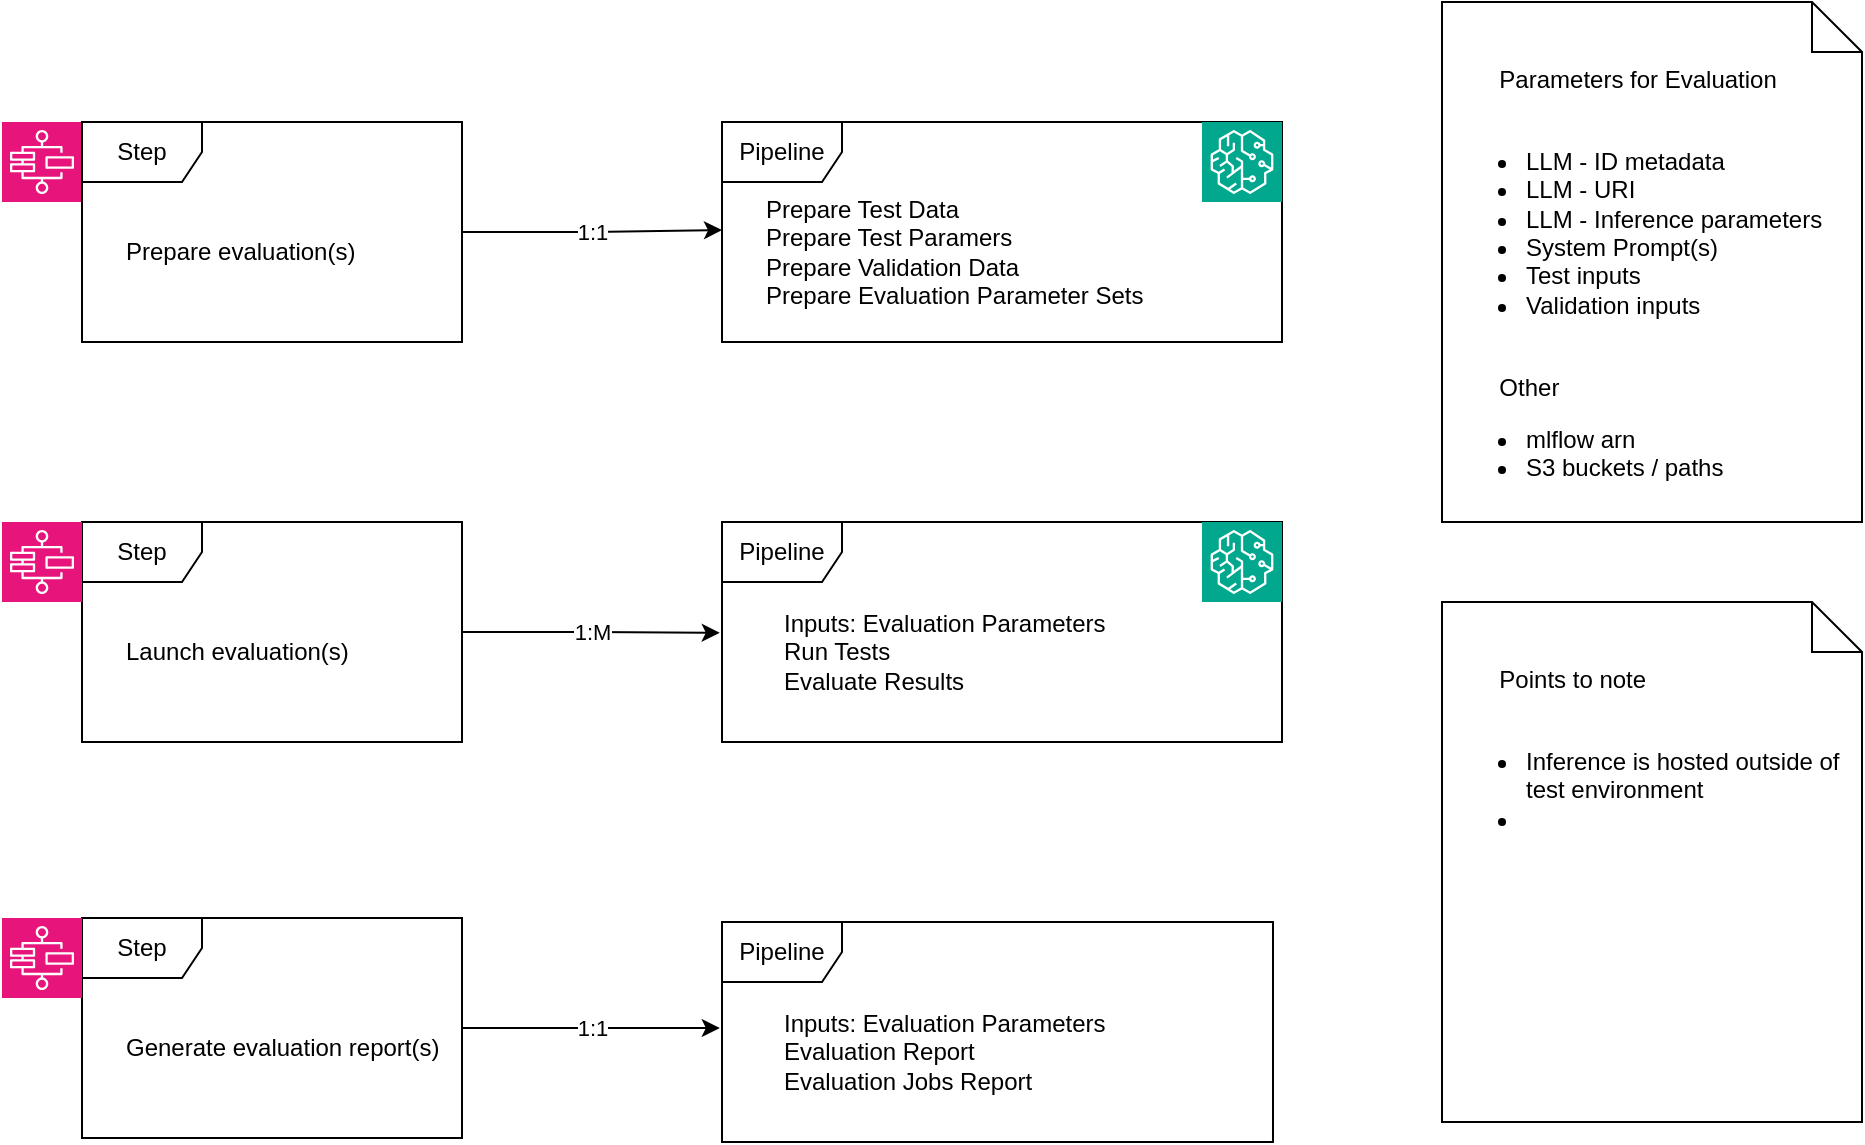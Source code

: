 <mxfile version="26.1.1" pages="2">
  <diagram id="ngJmx8n6OoDO5knUs8To" name="Initial High-Level Vision">
    <mxGraphModel dx="1809" dy="652" grid="1" gridSize="10" guides="1" tooltips="1" connect="1" arrows="1" fold="1" page="1" pageScale="1" pageWidth="850" pageHeight="1100" math="0" shadow="0">
      <root>
        <mxCell id="0" />
        <mxCell id="1" parent="0" />
        <mxCell id="WLTVDFbaAvqnZJECws67-2" value="" style="sketch=0;points=[[0,0,0],[0.25,0,0],[0.5,0,0],[0.75,0,0],[1,0,0],[0,1,0],[0.25,1,0],[0.5,1,0],[0.75,1,0],[1,1,0],[0,0.25,0],[0,0.5,0],[0,0.75,0],[1,0.25,0],[1,0.5,0],[1,0.75,0]];outlineConnect=0;fontColor=#232F3E;fillColor=#E7157B;strokeColor=#ffffff;dashed=0;verticalLabelPosition=bottom;verticalAlign=top;align=center;html=1;fontSize=12;fontStyle=0;aspect=fixed;shape=mxgraph.aws4.resourceIcon;resIcon=mxgraph.aws4.step_functions;" parent="1" vertex="1">
          <mxGeometry x="-40" y="120" width="40" height="40" as="geometry" />
        </mxCell>
        <mxCell id="WLTVDFbaAvqnZJECws67-6" value="" style="group" parent="1" vertex="1" connectable="0">
          <mxGeometry x="320" y="120" width="280" height="110" as="geometry" />
        </mxCell>
        <mxCell id="WLTVDFbaAvqnZJECws67-4" value="Pipeline" style="shape=umlFrame;whiteSpace=wrap;html=1;pointerEvents=0;" parent="WLTVDFbaAvqnZJECws67-6" vertex="1">
          <mxGeometry width="280" height="110" as="geometry" />
        </mxCell>
        <mxCell id="WLTVDFbaAvqnZJECws67-5" value="Prepare Test Data&lt;div&gt;Prepare Test Paramers&lt;/div&gt;&lt;div&gt;Prepare Validation Data&lt;/div&gt;&lt;div&gt;Prepare Evaluation Parameter Sets&lt;/div&gt;" style="text;html=1;align=left;verticalAlign=middle;resizable=0;points=[];autosize=1;strokeColor=none;fillColor=none;" parent="WLTVDFbaAvqnZJECws67-6" vertex="1">
          <mxGeometry x="20.003" y="30" width="210" height="70" as="geometry" />
        </mxCell>
        <mxCell id="WLTVDFbaAvqnZJECws67-7" value="" style="group" parent="1" vertex="1" connectable="0">
          <mxGeometry x="320" y="320" width="290" height="110" as="geometry" />
        </mxCell>
        <mxCell id="WLTVDFbaAvqnZJECws67-8" value="Pipeline" style="shape=umlFrame;whiteSpace=wrap;html=1;pointerEvents=0;" parent="WLTVDFbaAvqnZJECws67-7" vertex="1">
          <mxGeometry width="280" height="110" as="geometry" />
        </mxCell>
        <mxCell id="WLTVDFbaAvqnZJECws67-9" value="&lt;div&gt;Inputs: Evaluation Parameters&lt;/div&gt;&lt;div&gt;&lt;span style=&quot;background-color: transparent; color: light-dark(rgb(0, 0, 0), rgb(255, 255, 255));&quot;&gt;Run Tests&amp;nbsp;&lt;/span&gt;&lt;/div&gt;&lt;div&gt;&lt;span style=&quot;background-color: transparent; color: light-dark(rgb(0, 0, 0), rgb(255, 255, 255));&quot;&gt;Evaluate Results&lt;/span&gt;&lt;/div&gt;" style="text;html=1;align=left;verticalAlign=middle;resizable=0;points=[];autosize=1;strokeColor=none;fillColor=none;" parent="WLTVDFbaAvqnZJECws67-7" vertex="1">
          <mxGeometry x="29.004" y="35" width="180" height="60" as="geometry" />
        </mxCell>
        <mxCell id="WLTVDFbaAvqnZJECws67-39" value="" style="sketch=0;points=[[0,0,0],[0.25,0,0],[0.5,0,0],[0.75,0,0],[1,0,0],[0,1,0],[0.25,1,0],[0.5,1,0],[0.75,1,0],[1,1,0],[0,0.25,0],[0,0.5,0],[0,0.75,0],[1,0.25,0],[1,0.5,0],[1,0.75,0]];outlineConnect=0;fontColor=#232F3E;fillColor=#01A88D;strokeColor=#ffffff;dashed=0;verticalLabelPosition=bottom;verticalAlign=top;align=center;html=1;fontSize=12;fontStyle=0;aspect=fixed;shape=mxgraph.aws4.resourceIcon;resIcon=mxgraph.aws4.sagemaker;" parent="WLTVDFbaAvqnZJECws67-7" vertex="1">
          <mxGeometry x="240" width="40" height="40" as="geometry" />
        </mxCell>
        <mxCell id="WLTVDFbaAvqnZJECws67-10" value="&amp;nbsp; &amp;nbsp; &amp;nbsp; &amp;nbsp; Parameters for Evaluation&lt;div&gt;&lt;br&gt;&lt;/div&gt;&lt;div style=&quot;&quot;&gt;&lt;ul&gt;&lt;li style=&quot;&quot;&gt;LLM - ID metadata&lt;/li&gt;&lt;li style=&quot;&quot;&gt;LLM - URI&lt;/li&gt;&lt;li style=&quot;&quot;&gt;LLM - Inference parameters&lt;/li&gt;&lt;li style=&quot;&quot;&gt;System Prompt(s)&lt;/li&gt;&lt;li style=&quot;&quot;&gt;Test inputs&lt;/li&gt;&lt;li style=&quot;&quot;&gt;Validation inputs&amp;nbsp;&lt;/li&gt;&lt;/ul&gt;&lt;div&gt;&lt;br&gt;&lt;/div&gt;&lt;div&gt;&lt;span style=&quot;white-space: pre;&quot;&gt;&#x9;&lt;/span&gt;Other&lt;/div&gt;&lt;div&gt;&lt;ul&gt;&lt;li&gt;mlflow arn&lt;/li&gt;&lt;li&gt;S3 buckets / paths&lt;/li&gt;&lt;/ul&gt;&lt;/div&gt;&lt;/div&gt;" style="shape=note2;boundedLbl=1;whiteSpace=wrap;html=1;size=25;verticalAlign=top;align=left;" parent="1" vertex="1">
          <mxGeometry x="680" y="60" width="210" height="260" as="geometry" />
        </mxCell>
        <mxCell id="WLTVDFbaAvqnZJECws67-14" value="" style="group" parent="1" vertex="1" connectable="0">
          <mxGeometry y="120" width="200.003" height="110" as="geometry" />
        </mxCell>
        <mxCell id="WLTVDFbaAvqnZJECws67-15" value="Step" style="shape=umlFrame;whiteSpace=wrap;html=1;pointerEvents=0;" parent="WLTVDFbaAvqnZJECws67-14" vertex="1">
          <mxGeometry width="190" height="110" as="geometry" />
        </mxCell>
        <mxCell id="WLTVDFbaAvqnZJECws67-16" value="&lt;div&gt;Prepare evaluation(s)&lt;/div&gt;" style="text;html=1;align=left;verticalAlign=middle;resizable=0;points=[];autosize=1;strokeColor=none;fillColor=none;" parent="WLTVDFbaAvqnZJECws67-14" vertex="1">
          <mxGeometry x="20.003" y="50" width="140" height="30" as="geometry" />
        </mxCell>
        <mxCell id="WLTVDFbaAvqnZJECws67-17" value="" style="group" parent="1" vertex="1" connectable="0">
          <mxGeometry y="320" width="200.003" height="110" as="geometry" />
        </mxCell>
        <mxCell id="WLTVDFbaAvqnZJECws67-18" value="Step" style="shape=umlFrame;whiteSpace=wrap;html=1;pointerEvents=0;" parent="WLTVDFbaAvqnZJECws67-17" vertex="1">
          <mxGeometry width="190" height="110" as="geometry" />
        </mxCell>
        <mxCell id="WLTVDFbaAvqnZJECws67-19" value="Launch evaluation(s)" style="text;html=1;align=left;verticalAlign=middle;resizable=0;points=[];autosize=1;strokeColor=none;fillColor=none;" parent="WLTVDFbaAvqnZJECws67-17" vertex="1">
          <mxGeometry x="20.003" y="50" width="130" height="30" as="geometry" />
        </mxCell>
        <mxCell id="WLTVDFbaAvqnZJECws67-20" value="" style="group" parent="1" vertex="1" connectable="0">
          <mxGeometry y="518" width="200.003" height="110" as="geometry" />
        </mxCell>
        <mxCell id="WLTVDFbaAvqnZJECws67-21" value="Step" style="shape=umlFrame;whiteSpace=wrap;html=1;pointerEvents=0;" parent="WLTVDFbaAvqnZJECws67-20" vertex="1">
          <mxGeometry width="190" height="110" as="geometry" />
        </mxCell>
        <mxCell id="WLTVDFbaAvqnZJECws67-22" value="Generate evaluation report(s)" style="text;html=1;align=left;verticalAlign=middle;resizable=0;points=[];autosize=1;strokeColor=none;fillColor=none;" parent="WLTVDFbaAvqnZJECws67-20" vertex="1">
          <mxGeometry x="20.003" y="50" width="180" height="30" as="geometry" />
        </mxCell>
        <mxCell id="WLTVDFbaAvqnZJECws67-23" value="" style="sketch=0;points=[[0,0,0],[0.25,0,0],[0.5,0,0],[0.75,0,0],[1,0,0],[0,1,0],[0.25,1,0],[0.5,1,0],[0.75,1,0],[1,1,0],[0,0.25,0],[0,0.5,0],[0,0.75,0],[1,0.25,0],[1,0.5,0],[1,0.75,0]];outlineConnect=0;fontColor=#232F3E;fillColor=#E7157B;strokeColor=#ffffff;dashed=0;verticalLabelPosition=bottom;verticalAlign=top;align=center;html=1;fontSize=12;fontStyle=0;aspect=fixed;shape=mxgraph.aws4.resourceIcon;resIcon=mxgraph.aws4.step_functions;" parent="1" vertex="1">
          <mxGeometry x="-40" y="320" width="40" height="40" as="geometry" />
        </mxCell>
        <mxCell id="WLTVDFbaAvqnZJECws67-24" value="" style="sketch=0;points=[[0,0,0],[0.25,0,0],[0.5,0,0],[0.75,0,0],[1,0,0],[0,1,0],[0.25,1,0],[0.5,1,0],[0.75,1,0],[1,1,0],[0,0.25,0],[0,0.5,0],[0,0.75,0],[1,0.25,0],[1,0.5,0],[1,0.75,0]];outlineConnect=0;fontColor=#232F3E;fillColor=#E7157B;strokeColor=#ffffff;dashed=0;verticalLabelPosition=bottom;verticalAlign=top;align=center;html=1;fontSize=12;fontStyle=0;aspect=fixed;shape=mxgraph.aws4.resourceIcon;resIcon=mxgraph.aws4.step_functions;" parent="1" vertex="1">
          <mxGeometry x="-40" y="518" width="40" height="40" as="geometry" />
        </mxCell>
        <mxCell id="WLTVDFbaAvqnZJECws67-25" value="" style="group" parent="1" vertex="1" connectable="0">
          <mxGeometry x="320" y="520" width="290" height="110" as="geometry" />
        </mxCell>
        <mxCell id="WLTVDFbaAvqnZJECws67-26" value="Pipeline" style="shape=umlFrame;whiteSpace=wrap;html=1;pointerEvents=0;" parent="WLTVDFbaAvqnZJECws67-25" vertex="1">
          <mxGeometry width="275.496" height="110" as="geometry" />
        </mxCell>
        <mxCell id="WLTVDFbaAvqnZJECws67-27" value="&lt;div&gt;Inputs: Evaluation Parameters&lt;/div&gt;&lt;div&gt;&lt;span style=&quot;background-color: transparent; color: light-dark(rgb(0, 0, 0), rgb(255, 255, 255));&quot;&gt;Evaluation Report&amp;nbsp;&lt;/span&gt;&lt;/div&gt;&lt;div&gt;&lt;span style=&quot;background-color: transparent; color: light-dark(rgb(0, 0, 0), rgb(255, 255, 255));&quot;&gt;Evaluation Jobs Report&lt;/span&gt;&lt;/div&gt;" style="text;html=1;align=left;verticalAlign=middle;resizable=0;points=[];autosize=1;strokeColor=none;fillColor=none;" parent="WLTVDFbaAvqnZJECws67-25" vertex="1">
          <mxGeometry x="29.004" y="35" width="180" height="60" as="geometry" />
        </mxCell>
        <mxCell id="WLTVDFbaAvqnZJECws67-28" value="1:1" style="edgeStyle=orthogonalEdgeStyle;rounded=0;orthogonalLoop=1;jettySize=auto;html=1;" parent="1" source="WLTVDFbaAvqnZJECws67-15" edge="1">
          <mxGeometry relative="1" as="geometry">
            <mxPoint x="320" y="174" as="targetPoint" />
          </mxGeometry>
        </mxCell>
        <mxCell id="WLTVDFbaAvqnZJECws67-29" value="1:M" style="edgeStyle=orthogonalEdgeStyle;rounded=0;orthogonalLoop=1;jettySize=auto;html=1;entryX=-0.004;entryY=0.504;entryDx=0;entryDy=0;entryPerimeter=0;" parent="1" source="WLTVDFbaAvqnZJECws67-18" target="WLTVDFbaAvqnZJECws67-8" edge="1">
          <mxGeometry relative="1" as="geometry" />
        </mxCell>
        <mxCell id="WLTVDFbaAvqnZJECws67-32" value="1:1" style="edgeStyle=orthogonalEdgeStyle;rounded=0;orthogonalLoop=1;jettySize=auto;html=1;entryX=-0.004;entryY=0.482;entryDx=0;entryDy=0;entryPerimeter=0;" parent="1" source="WLTVDFbaAvqnZJECws67-21" target="WLTVDFbaAvqnZJECws67-26" edge="1">
          <mxGeometry relative="1" as="geometry" />
        </mxCell>
        <mxCell id="WLTVDFbaAvqnZJECws67-35" value="" style="sketch=0;points=[[0,0,0],[0.25,0,0],[0.5,0,0],[0.75,0,0],[1,0,0],[0,1,0],[0.25,1,0],[0.5,1,0],[0.75,1,0],[1,1,0],[0,0.25,0],[0,0.5,0],[0,0.75,0],[1,0.25,0],[1,0.5,0],[1,0.75,0]];outlineConnect=0;fontColor=#232F3E;fillColor=#01A88D;strokeColor=#ffffff;dashed=0;verticalLabelPosition=bottom;verticalAlign=top;align=center;html=1;fontSize=12;fontStyle=0;aspect=fixed;shape=mxgraph.aws4.resourceIcon;resIcon=mxgraph.aws4.sagemaker;" parent="1" vertex="1">
          <mxGeometry x="560" y="120" width="40" height="40" as="geometry" />
        </mxCell>
        <mxCell id="pjunLD0TpcH6H7l3e1gB-1" value="&amp;nbsp; &amp;nbsp; &amp;nbsp; &amp;nbsp; Points to note&lt;div&gt;&lt;br&gt;&lt;/div&gt;&lt;div style=&quot;&quot;&gt;&lt;ul&gt;&lt;li style=&quot;&quot;&gt;&lt;span style=&quot;background-color: transparent; color: light-dark(rgb(0, 0, 0), rgb(255, 255, 255));&quot;&gt;Inference is hosted outside of test environment&amp;nbsp;&lt;/span&gt;&lt;/li&gt;&lt;li style=&quot;&quot;&gt;&lt;span style=&quot;background-color: transparent; color: light-dark(rgb(0, 0, 0), rgb(255, 255, 255));&quot;&gt;&lt;br&gt;&lt;/span&gt;&lt;/li&gt;&lt;/ul&gt;&lt;/div&gt;" style="shape=note2;boundedLbl=1;whiteSpace=wrap;html=1;size=25;verticalAlign=top;align=left;" parent="1" vertex="1">
          <mxGeometry x="680" y="360" width="210" height="260" as="geometry" />
        </mxCell>
      </root>
    </mxGraphModel>
  </diagram>
  <diagram name="PoC Scope" id="cyHXC2McHfNQ5D6NyD44">
    <mxGraphModel dx="1897" dy="1904" grid="1" gridSize="10" guides="1" tooltips="1" connect="1" arrows="1" fold="1" page="1" pageScale="1" pageWidth="850" pageHeight="1100" math="0" shadow="0">
      <root>
        <mxCell id="QEN2jWZSU-TDzwlHdxuo-0" />
        <mxCell id="QEN2jWZSU-TDzwlHdxuo-1" parent="QEN2jWZSU-TDzwlHdxuo-0" />
        <mxCell id="QEN2jWZSU-TDzwlHdxuo-2" value="" style="sketch=0;points=[[0,0,0],[0.25,0,0],[0.5,0,0],[0.75,0,0],[1,0,0],[0,1,0],[0.25,1,0],[0.5,1,0],[0.75,1,0],[1,1,0],[0,0.25,0],[0,0.5,0],[0,0.75,0],[1,0.25,0],[1,0.5,0],[1,0.75,0]];outlineConnect=0;fontColor=#232F3E;fillColor=#E7157B;strokeColor=#ffffff;dashed=0;verticalLabelPosition=bottom;verticalAlign=top;align=center;html=1;fontSize=12;fontStyle=0;aspect=fixed;shape=mxgraph.aws4.resourceIcon;resIcon=mxgraph.aws4.step_functions;" vertex="1" parent="QEN2jWZSU-TDzwlHdxuo-1">
          <mxGeometry x="-40" y="120" width="40" height="40" as="geometry" />
        </mxCell>
        <mxCell id="QEN2jWZSU-TDzwlHdxuo-3" value="" style="group" vertex="1" connectable="0" parent="QEN2jWZSU-TDzwlHdxuo-1">
          <mxGeometry x="329" y="-40" width="280" height="120" as="geometry" />
        </mxCell>
        <mxCell id="QEN2jWZSU-TDzwlHdxuo-4" value="Lambda" style="shape=umlFrame;whiteSpace=wrap;html=1;pointerEvents=0;" vertex="1" parent="QEN2jWZSU-TDzwlHdxuo-3">
          <mxGeometry width="280" height="110" as="geometry" />
        </mxCell>
        <mxCell id="O1D0sD-xYvtl6HUvSEIt-10" value="" style="sketch=0;points=[[0,0,0],[0.25,0,0],[0.5,0,0],[0.75,0,0],[1,0,0],[0,1,0],[0.25,1,0],[0.5,1,0],[0.75,1,0],[1,1,0],[0,0.25,0],[0,0.5,0],[0,0.75,0],[1,0.25,0],[1,0.5,0],[1,0.75,0]];outlineConnect=0;fontColor=#232F3E;fillColor=#ED7100;strokeColor=#ffffff;dashed=0;verticalLabelPosition=bottom;verticalAlign=top;align=center;html=1;fontSize=12;fontStyle=0;aspect=fixed;shape=mxgraph.aws4.resourceIcon;resIcon=mxgraph.aws4.lambda;" vertex="1" parent="QEN2jWZSU-TDzwlHdxuo-3">
          <mxGeometry x="240" width="40" height="40" as="geometry" />
        </mxCell>
        <mxCell id="QEN2jWZSU-TDzwlHdxuo-6" value="" style="group" vertex="1" connectable="0" parent="QEN2jWZSU-TDzwlHdxuo-1">
          <mxGeometry x="320" y="320" width="290" height="110" as="geometry" />
        </mxCell>
        <mxCell id="QEN2jWZSU-TDzwlHdxuo-7" value="Pipeline" style="shape=umlFrame;whiteSpace=wrap;html=1;pointerEvents=0;" vertex="1" parent="QEN2jWZSU-TDzwlHdxuo-6">
          <mxGeometry width="280" height="110" as="geometry" />
        </mxCell>
        <mxCell id="QEN2jWZSU-TDzwlHdxuo-8" value="&lt;div&gt;Inputs: Evaluation Parameters&lt;/div&gt;&lt;div&gt;&lt;span style=&quot;background-color: transparent; color: light-dark(rgb(0, 0, 0), rgb(255, 255, 255));&quot;&gt;Run Tests&amp;nbsp;&lt;/span&gt;&lt;/div&gt;&lt;div&gt;&lt;span style=&quot;background-color: transparent; color: light-dark(rgb(0, 0, 0), rgb(255, 255, 255));&quot;&gt;Evaluate Results&lt;/span&gt;&lt;/div&gt;" style="text;html=1;align=left;verticalAlign=middle;resizable=0;points=[];autosize=1;strokeColor=none;fillColor=none;" vertex="1" parent="QEN2jWZSU-TDzwlHdxuo-6">
          <mxGeometry x="29.004" y="35" width="180" height="60" as="geometry" />
        </mxCell>
        <mxCell id="QEN2jWZSU-TDzwlHdxuo-9" value="" style="sketch=0;points=[[0,0,0],[0.25,0,0],[0.5,0,0],[0.75,0,0],[1,0,0],[0,1,0],[0.25,1,0],[0.5,1,0],[0.75,1,0],[1,1,0],[0,0.25,0],[0,0.5,0],[0,0.75,0],[1,0.25,0],[1,0.5,0],[1,0.75,0]];outlineConnect=0;fontColor=#232F3E;fillColor=#01A88D;strokeColor=#ffffff;dashed=0;verticalLabelPosition=bottom;verticalAlign=top;align=center;html=1;fontSize=12;fontStyle=0;aspect=fixed;shape=mxgraph.aws4.resourceIcon;resIcon=mxgraph.aws4.sagemaker;" vertex="1" parent="QEN2jWZSU-TDzwlHdxuo-6">
          <mxGeometry x="240" width="40" height="40" as="geometry" />
        </mxCell>
        <mxCell id="QEN2jWZSU-TDzwlHdxuo-10" value="&amp;nbsp; &amp;nbsp; &amp;nbsp; &amp;nbsp; Parameters for Evaluation&lt;div&gt;&lt;br&gt;&lt;/div&gt;&lt;div style=&quot;&quot;&gt;&lt;ul&gt;&lt;li style=&quot;&quot;&gt;LLM - ID metadata&lt;/li&gt;&lt;li style=&quot;&quot;&gt;LLM - URI&lt;/li&gt;&lt;li style=&quot;&quot;&gt;LLM - Inference parameters&lt;/li&gt;&lt;li style=&quot;&quot;&gt;System Prompt(s)&lt;/li&gt;&lt;li style=&quot;&quot;&gt;Test inputs&lt;/li&gt;&lt;li style=&quot;&quot;&gt;Validation inputs&amp;nbsp;&lt;/li&gt;&lt;/ul&gt;&lt;div&gt;&lt;br&gt;&lt;/div&gt;&lt;div&gt;&lt;span style=&quot;white-space: pre;&quot;&gt;&#x9;&lt;/span&gt;Other&lt;/div&gt;&lt;div&gt;&lt;ul&gt;&lt;li&gt;mlflow arn&lt;/li&gt;&lt;li&gt;S3 buckets / paths&lt;/li&gt;&lt;/ul&gt;&lt;/div&gt;&lt;/div&gt;" style="shape=note2;boundedLbl=1;whiteSpace=wrap;html=1;size=25;verticalAlign=top;align=left;" vertex="1" parent="QEN2jWZSU-TDzwlHdxuo-1">
          <mxGeometry x="680" y="-40" width="210" height="260" as="geometry" />
        </mxCell>
        <mxCell id="QEN2jWZSU-TDzwlHdxuo-11" value="" style="group" vertex="1" connectable="0" parent="QEN2jWZSU-TDzwlHdxuo-1">
          <mxGeometry y="120" width="200.003" height="110" as="geometry" />
        </mxCell>
        <mxCell id="QEN2jWZSU-TDzwlHdxuo-12" value="Step" style="shape=umlFrame;whiteSpace=wrap;html=1;pointerEvents=0;" vertex="1" parent="QEN2jWZSU-TDzwlHdxuo-11">
          <mxGeometry width="190" height="110" as="geometry" />
        </mxCell>
        <mxCell id="QEN2jWZSU-TDzwlHdxuo-13" value="&lt;div&gt;Prepare evaluation&lt;/div&gt;" style="text;html=1;align=left;verticalAlign=middle;resizable=0;points=[];autosize=1;strokeColor=none;fillColor=none;" vertex="1" parent="QEN2jWZSU-TDzwlHdxuo-11">
          <mxGeometry x="20.003" y="50" width="120" height="30" as="geometry" />
        </mxCell>
        <mxCell id="QEN2jWZSU-TDzwlHdxuo-14" value="" style="group" vertex="1" connectable="0" parent="QEN2jWZSU-TDzwlHdxuo-1">
          <mxGeometry y="320" width="200.003" height="110" as="geometry" />
        </mxCell>
        <mxCell id="QEN2jWZSU-TDzwlHdxuo-15" value="Step" style="shape=umlFrame;whiteSpace=wrap;html=1;pointerEvents=0;" vertex="1" parent="QEN2jWZSU-TDzwlHdxuo-14">
          <mxGeometry width="190" height="110" as="geometry" />
        </mxCell>
        <mxCell id="QEN2jWZSU-TDzwlHdxuo-16" value="Launch evaluation" style="text;html=1;align=left;verticalAlign=middle;resizable=0;points=[];autosize=1;strokeColor=none;fillColor=none;" vertex="1" parent="QEN2jWZSU-TDzwlHdxuo-14">
          <mxGeometry x="20.003" y="50" width="120" height="30" as="geometry" />
        </mxCell>
        <mxCell id="QEN2jWZSU-TDzwlHdxuo-20" value="" style="sketch=0;points=[[0,0,0],[0.25,0,0],[0.5,0,0],[0.75,0,0],[1,0,0],[0,1,0],[0.25,1,0],[0.5,1,0],[0.75,1,0],[1,1,0],[0,0.25,0],[0,0.5,0],[0,0.75,0],[1,0.25,0],[1,0.5,0],[1,0.75,0]];outlineConnect=0;fontColor=#232F3E;fillColor=#E7157B;strokeColor=#ffffff;dashed=0;verticalLabelPosition=bottom;verticalAlign=top;align=center;html=1;fontSize=12;fontStyle=0;aspect=fixed;shape=mxgraph.aws4.resourceIcon;resIcon=mxgraph.aws4.step_functions;" vertex="1" parent="QEN2jWZSU-TDzwlHdxuo-1">
          <mxGeometry x="-40" y="320" width="40" height="40" as="geometry" />
        </mxCell>
        <mxCell id="QEN2jWZSU-TDzwlHdxuo-26" value="1:1" style="edgeStyle=orthogonalEdgeStyle;rounded=0;orthogonalLoop=1;jettySize=auto;html=1;entryX=-0.004;entryY=0.504;entryDx=0;entryDy=0;entryPerimeter=0;" edge="1" parent="QEN2jWZSU-TDzwlHdxuo-1" source="QEN2jWZSU-TDzwlHdxuo-15" target="QEN2jWZSU-TDzwlHdxuo-7">
          <mxGeometry relative="1" as="geometry" />
        </mxCell>
        <mxCell id="QEN2jWZSU-TDzwlHdxuo-29" value="&amp;nbsp; &amp;nbsp; &amp;nbsp; &amp;nbsp; Points to note&lt;div&gt;&lt;br&gt;&lt;/div&gt;&lt;div style=&quot;&quot;&gt;&lt;ul&gt;&lt;li style=&quot;&quot;&gt;&lt;span style=&quot;background-color: transparent; color: light-dark(rgb(0, 0, 0), rgb(255, 255, 255));&quot;&gt;Inference is hosted outside of test environment&amp;nbsp;&lt;/span&gt;&lt;/li&gt;&lt;li style=&quot;&quot;&gt;&lt;span style=&quot;background-color: transparent; color: light-dark(rgb(0, 0, 0), rgb(255, 255, 255));&quot;&gt;&lt;br&gt;&lt;/span&gt;&lt;/li&gt;&lt;/ul&gt;&lt;/div&gt;" style="shape=note2;boundedLbl=1;whiteSpace=wrap;html=1;size=25;verticalAlign=top;align=left;" vertex="1" parent="QEN2jWZSU-TDzwlHdxuo-1">
          <mxGeometry x="680" y="260" width="210" height="260" as="geometry" />
        </mxCell>
        <mxCell id="O1D0sD-xYvtl6HUvSEIt-0" value="" style="sketch=0;points=[[0,0,0],[0.25,0,0],[0.5,0,0],[0.75,0,0],[1,0,0],[0,1,0],[0.25,1,0],[0.5,1,0],[0.75,1,0],[1,1,0],[0,0.25,0],[0,0.5,0],[0,0.75,0],[1,0.25,0],[1,0.5,0],[1,0.75,0]];outlineConnect=0;fontColor=#232F3E;fillColor=#E7157B;strokeColor=#ffffff;dashed=0;verticalLabelPosition=bottom;verticalAlign=top;align=center;html=1;fontSize=12;fontStyle=0;aspect=fixed;shape=mxgraph.aws4.resourceIcon;resIcon=mxgraph.aws4.step_functions;" vertex="1" parent="QEN2jWZSU-TDzwlHdxuo-1">
          <mxGeometry x="-40" y="-40" width="40" height="40" as="geometry" />
        </mxCell>
        <mxCell id="O1D0sD-xYvtl6HUvSEIt-1" value="" style="group" vertex="1" connectable="0" parent="QEN2jWZSU-TDzwlHdxuo-1">
          <mxGeometry y="-40" width="200.003" height="110" as="geometry" />
        </mxCell>
        <mxCell id="O1D0sD-xYvtl6HUvSEIt-2" value="Step" style="shape=umlFrame;whiteSpace=wrap;html=1;pointerEvents=0;" vertex="1" parent="O1D0sD-xYvtl6HUvSEIt-1">
          <mxGeometry width="190" height="110" as="geometry" />
        </mxCell>
        <mxCell id="O1D0sD-xYvtl6HUvSEIt-3" value="&lt;div&gt;Validate input parameter&lt;/div&gt;&lt;div&gt;values&lt;/div&gt;" style="text;html=1;align=left;verticalAlign=middle;resizable=0;points=[];autosize=1;strokeColor=none;fillColor=none;" vertex="1" parent="O1D0sD-xYvtl6HUvSEIt-1">
          <mxGeometry x="20.003" y="45" width="150" height="40" as="geometry" />
        </mxCell>
        <mxCell id="O1D0sD-xYvtl6HUvSEIt-4" value="" style="group" vertex="1" connectable="0" parent="QEN2jWZSU-TDzwlHdxuo-1">
          <mxGeometry x="330" y="120" width="280" height="110" as="geometry" />
        </mxCell>
        <mxCell id="O1D0sD-xYvtl6HUvSEIt-5" value="Pipeline" style="shape=umlFrame;whiteSpace=wrap;html=1;pointerEvents=0;" vertex="1" parent="O1D0sD-xYvtl6HUvSEIt-4">
          <mxGeometry width="280" height="110" as="geometry" />
        </mxCell>
        <mxCell id="O1D0sD-xYvtl6HUvSEIt-6" value="Prepare Test Data&lt;div&gt;Prepare Test Paramers&lt;/div&gt;&lt;div&gt;Prepare Validation Data&lt;/div&gt;&lt;div&gt;Prepare Evaluation Parameter Sets&lt;/div&gt;" style="text;html=1;align=left;verticalAlign=middle;resizable=0;points=[];autosize=1;strokeColor=none;fillColor=none;" vertex="1" parent="O1D0sD-xYvtl6HUvSEIt-4">
          <mxGeometry x="20.003" y="30" width="210" height="70" as="geometry" />
        </mxCell>
        <mxCell id="O1D0sD-xYvtl6HUvSEIt-7" value="" style="sketch=0;points=[[0,0,0],[0.25,0,0],[0.5,0,0],[0.75,0,0],[1,0,0],[0,1,0],[0.25,1,0],[0.5,1,0],[0.75,1,0],[1,1,0],[0,0.25,0],[0,0.5,0],[0,0.75,0],[1,0.25,0],[1,0.5,0],[1,0.75,0]];outlineConnect=0;fontColor=#232F3E;fillColor=#01A88D;strokeColor=#ffffff;dashed=0;verticalLabelPosition=bottom;verticalAlign=top;align=center;html=1;fontSize=12;fontStyle=0;aspect=fixed;shape=mxgraph.aws4.resourceIcon;resIcon=mxgraph.aws4.sagemaker;" vertex="1" parent="QEN2jWZSU-TDzwlHdxuo-1">
          <mxGeometry x="570" y="120" width="40" height="40" as="geometry" />
        </mxCell>
        <mxCell id="QEN2jWZSU-TDzwlHdxuo-5" value="&lt;ul&gt;&lt;li&gt;&lt;span style=&quot;background-color: transparent; color: light-dark(rgb(0, 0, 0), rgb(255, 255, 255));&quot;&gt;Are the yaml files accessible&lt;/span&gt;&lt;/li&gt;&lt;li&gt;&lt;span style=&quot;background-color: transparent; color: light-dark(rgb(0, 0, 0), rgb(255, 255, 255));&quot;&gt;Are the resources noted in the &lt;br&gt;yaml files accessible&lt;/span&gt;&lt;/li&gt;&lt;li&gt;&lt;span style=&quot;background-color: transparent; color: light-dark(rgb(0, 0, 0), rgb(255, 255, 255));&quot;&gt;Are the values noted in the &lt;br&gt;yaml within bounds&lt;/span&gt;&lt;/li&gt;&lt;/ul&gt;" style="text;html=1;align=left;verticalAlign=middle;resizable=0;points=[];autosize=1;strokeColor=none;fillColor=none;" vertex="1" parent="QEN2jWZSU-TDzwlHdxuo-1">
          <mxGeometry x="340.003" y="-26" width="220" height="110" as="geometry" />
        </mxCell>
        <mxCell id="O1D0sD-xYvtl6HUvSEIt-13" value="1:1" style="edgeStyle=orthogonalEdgeStyle;rounded=0;orthogonalLoop=1;jettySize=auto;html=1;entryX=-0.006;entryY=0.527;entryDx=0;entryDy=0;entryPerimeter=0;exitX=1.018;exitY=0.527;exitDx=0;exitDy=0;exitPerimeter=0;" edge="1" parent="QEN2jWZSU-TDzwlHdxuo-1" source="QEN2jWZSU-TDzwlHdxuo-12" target="O1D0sD-xYvtl6HUvSEIt-5">
          <mxGeometry relative="1" as="geometry">
            <mxPoint x="200" y="385" as="sourcePoint" />
            <mxPoint x="329" y="385" as="targetPoint" />
          </mxGeometry>
        </mxCell>
        <mxCell id="O1D0sD-xYvtl6HUvSEIt-14" value="1:1" style="edgeStyle=orthogonalEdgeStyle;rounded=0;orthogonalLoop=1;jettySize=auto;html=1;" edge="1" parent="QEN2jWZSU-TDzwlHdxuo-1">
          <mxGeometry relative="1" as="geometry">
            <mxPoint x="200" y="20" as="sourcePoint" />
            <mxPoint x="320" y="20" as="targetPoint" />
          </mxGeometry>
        </mxCell>
      </root>
    </mxGraphModel>
  </diagram>
</mxfile>
